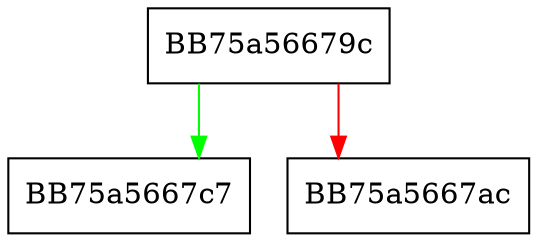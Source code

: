 digraph test {
  node [shape="box"];
  graph [splines=ortho];
  BB75a56679c -> BB75a5667c7 [color="green"];
  BB75a56679c -> BB75a5667ac [color="red"];
}